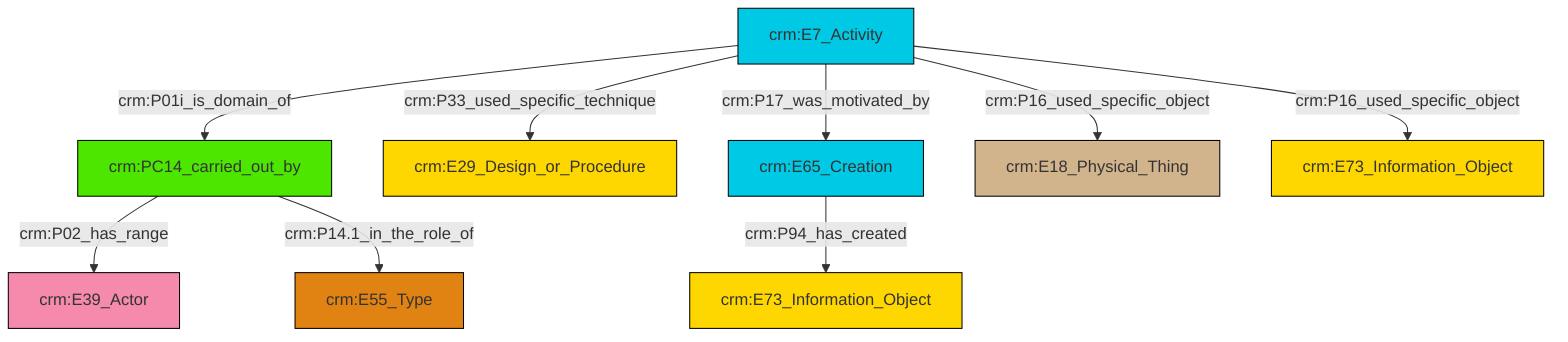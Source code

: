 graph TD
classDef Literal fill:#f2f2f2,stroke:#000000;
classDef CRM_Entity fill:#FFFFFF,stroke:#000000;
classDef Temporal_Entity fill:#00C9E6, stroke:#000000;
classDef Type fill:#E18312, stroke:#000000;
classDef Time-Span fill:#2C9C91, stroke:#000000;
classDef Appellation fill:#FFEB7F, stroke:#000000;
classDef Place fill:#008836, stroke:#000000;
classDef Persistent_Item fill:#B266B2, stroke:#000000;
classDef Conceptual_Object fill:#FFD700, stroke:#000000;
classDef Physical_Thing fill:#D2B48C, stroke:#000000;
classDef Actor fill:#f58aad, stroke:#000000;
classDef PC_Classes fill:#4ce600, stroke:#000000;
classDef Multi fill:#cccccc,stroke:#000000;

2["crm:PC14_carried_out_by"]:::PC_Classes -->|crm:P02_has_range| 3["crm:E39_Actor"]:::Actor
0["crm:E7_Activity"]:::Temporal_Entity -->|crm:P33_used_specific_technique| 4["crm:E29_Design_or_Procedure"]:::Conceptual_Object
5["crm:E65_Creation"]:::Temporal_Entity -->|crm:P94_has_created| 6["crm:E73_Information_Object"]:::Conceptual_Object
0["crm:E7_Activity"]:::Temporal_Entity -->|crm:P16_used_specific_object| 7["crm:E18_Physical_Thing"]:::Physical_Thing
2["crm:PC14_carried_out_by"]:::PC_Classes -->|crm:P14.1_in_the_role_of| 8["crm:E55_Type"]:::Type
0["crm:E7_Activity"]:::Temporal_Entity -->|crm:P01i_is_domain_of| 2["crm:PC14_carried_out_by"]:::PC_Classes
0["crm:E7_Activity"]:::Temporal_Entity -->|crm:P17_was_motivated_by| 5["crm:E65_Creation"]:::Temporal_Entity
0["crm:E7_Activity"]:::Temporal_Entity -->|crm:P16_used_specific_object| 9["crm:E73_Information_Object"]:::Conceptual_Object